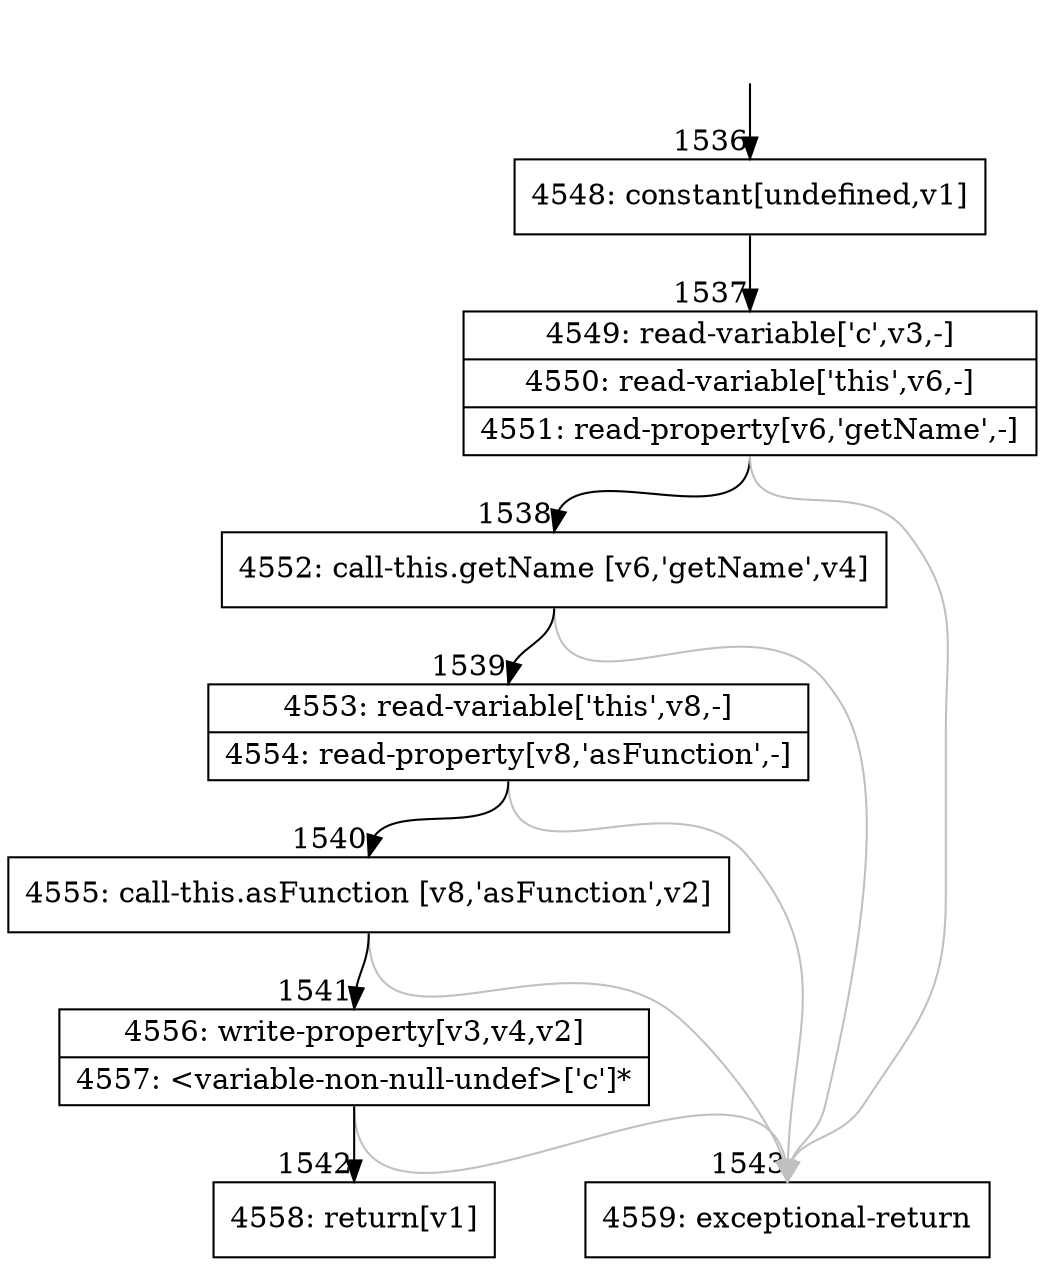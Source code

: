 digraph {
rankdir="TD"
BB_entry184[shape=none,label=""];
BB_entry184 -> BB1536 [tailport=s, headport=n, headlabel="    1536"]
BB1536 [shape=record label="{4548: constant[undefined,v1]}" ] 
BB1536 -> BB1537 [tailport=s, headport=n, headlabel="      1537"]
BB1537 [shape=record label="{4549: read-variable['c',v3,-]|4550: read-variable['this',v6,-]|4551: read-property[v6,'getName',-]}" ] 
BB1537 -> BB1538 [tailport=s, headport=n, headlabel="      1538"]
BB1537 -> BB1543 [tailport=s, headport=n, color=gray, headlabel="      1543"]
BB1538 [shape=record label="{4552: call-this.getName [v6,'getName',v4]}" ] 
BB1538 -> BB1539 [tailport=s, headport=n, headlabel="      1539"]
BB1538 -> BB1543 [tailport=s, headport=n, color=gray]
BB1539 [shape=record label="{4553: read-variable['this',v8,-]|4554: read-property[v8,'asFunction',-]}" ] 
BB1539 -> BB1540 [tailport=s, headport=n, headlabel="      1540"]
BB1539 -> BB1543 [tailport=s, headport=n, color=gray]
BB1540 [shape=record label="{4555: call-this.asFunction [v8,'asFunction',v2]}" ] 
BB1540 -> BB1541 [tailport=s, headport=n, headlabel="      1541"]
BB1540 -> BB1543 [tailport=s, headport=n, color=gray]
BB1541 [shape=record label="{4556: write-property[v3,v4,v2]|4557: \<variable-non-null-undef\>['c']*}" ] 
BB1541 -> BB1542 [tailport=s, headport=n, headlabel="      1542"]
BB1541 -> BB1543 [tailport=s, headport=n, color=gray]
BB1542 [shape=record label="{4558: return[v1]}" ] 
BB1543 [shape=record label="{4559: exceptional-return}" ] 
//#$~ 1768
}
